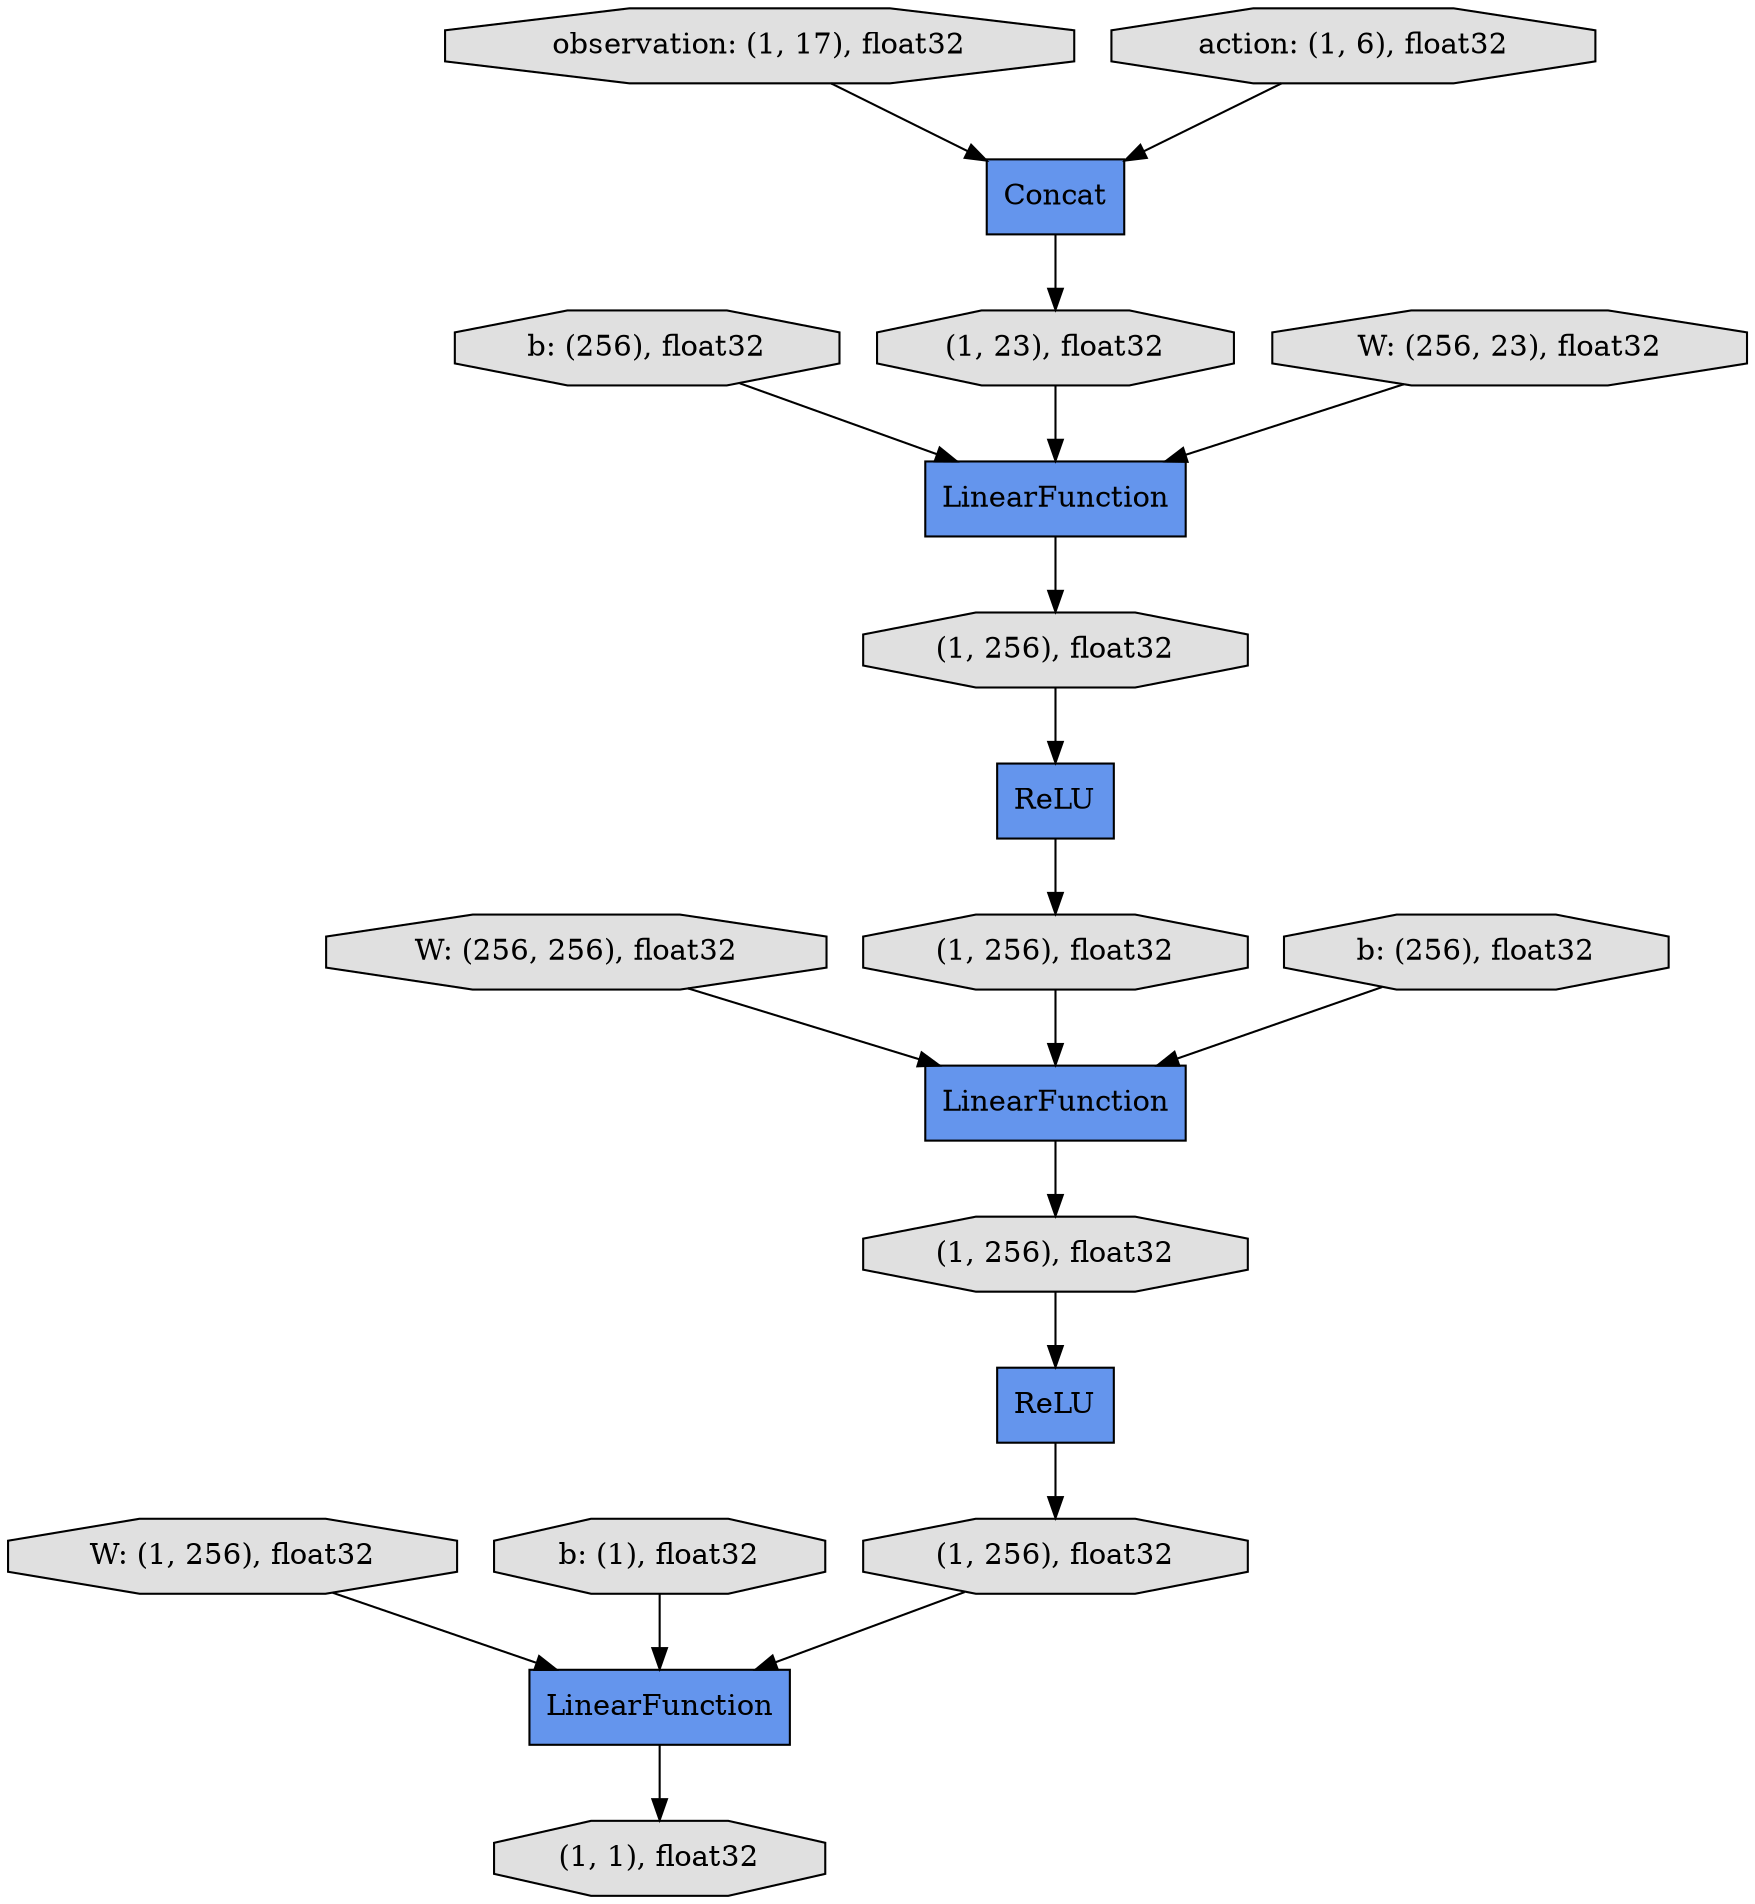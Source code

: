 digraph graphname{rankdir=TB;69108065280 [label="(1, 256), float32",shape="octagon",fillcolor="#E0E0E0",style="filled"];69108065840 [label="(1, 1), float32",shape="octagon",fillcolor="#E0E0E0",style="filled"];69108002888 [label="W: (256, 256), float32",shape="octagon",fillcolor="#E0E0E0",style="filled"];69108005464 [label="ReLU",shape="record",fillcolor="#6495ED",style="filled"];69108004960 [label="observation: (1, 17), float32",shape="octagon",fillcolor="#E0E0E0",style="filled"];69107977856 [label="b: (256), float32",shape="octagon",fillcolor="#E0E0E0",style="filled"];69108005520 [label="LinearFunction",shape="record",fillcolor="#6495ED",style="filled"];69108003504 [label="W: (1, 256), float32",shape="octagon",fillcolor="#E0E0E0",style="filled"];69108005072 [label="action: (1, 6), float32",shape="octagon",fillcolor="#E0E0E0",style="filled"];69108006640 [label="(1, 256), float32",shape="octagon",fillcolor="#E0E0E0",style="filled"];69108005128 [label="(1, 256), float32",shape="octagon",fillcolor="#E0E0E0",style="filled"];69108066064 [label="(1, 256), float32",shape="octagon",fillcolor="#E0E0E0",style="filled"];69108003112 [label="b: (256), float32",shape="octagon",fillcolor="#E0E0E0",style="filled"];34591944944 [label="Concat",shape="record",fillcolor="#6495ED",style="filled"];69108065112 [label="LinearFunction",shape="record",fillcolor="#6495ED",style="filled"];34600705384 [label="ReLU",shape="record",fillcolor="#6495ED",style="filled"];69108006752 [label="(1, 23), float32",shape="octagon",fillcolor="#E0E0E0",style="filled"];69108065672 [label="LinearFunction",shape="record",fillcolor="#6495ED",style="filled"];69108003728 [label="b: (1), float32",shape="octagon",fillcolor="#E0E0E0",style="filled"];69107977632 [label="W: (256, 23), float32",shape="octagon",fillcolor="#E0E0E0",style="filled"];69108005128 -> 69108065672;69108006640 -> 34600705384;34591944944 -> 69108006752;69108004960 -> 34591944944;69108005520 -> 69108006640;69108005464 -> 69108066064;69108003112 -> 69108065672;69108005072 -> 34591944944;34600705384 -> 69108005128;69107977632 -> 69108005520;69108065112 -> 69108065840;69107977856 -> 69108005520;69108066064 -> 69108065112;69108006752 -> 69108005520;69108065280 -> 69108005464;69108003504 -> 69108065112;69108003728 -> 69108065112;69108065672 -> 69108065280;69108002888 -> 69108065672;}